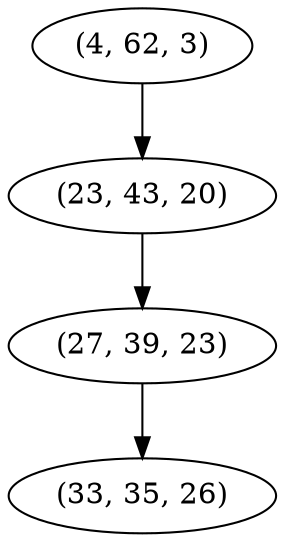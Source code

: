 digraph tree {
    "(4, 62, 3)";
    "(23, 43, 20)";
    "(27, 39, 23)";
    "(33, 35, 26)";
    "(4, 62, 3)" -> "(23, 43, 20)";
    "(23, 43, 20)" -> "(27, 39, 23)";
    "(27, 39, 23)" -> "(33, 35, 26)";
}
